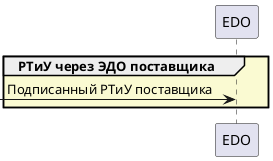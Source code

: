 @startuml

'Последовательность обмена поступление через ЭДО

      group #LightGoldenRodYellow РТиУ через ЭДО поставщика
         -> EDO: Подписанный РТиУ поставщика
       ' EDO -> ERP : Подписанный РТиУ поставщика
       
       end


@enduml